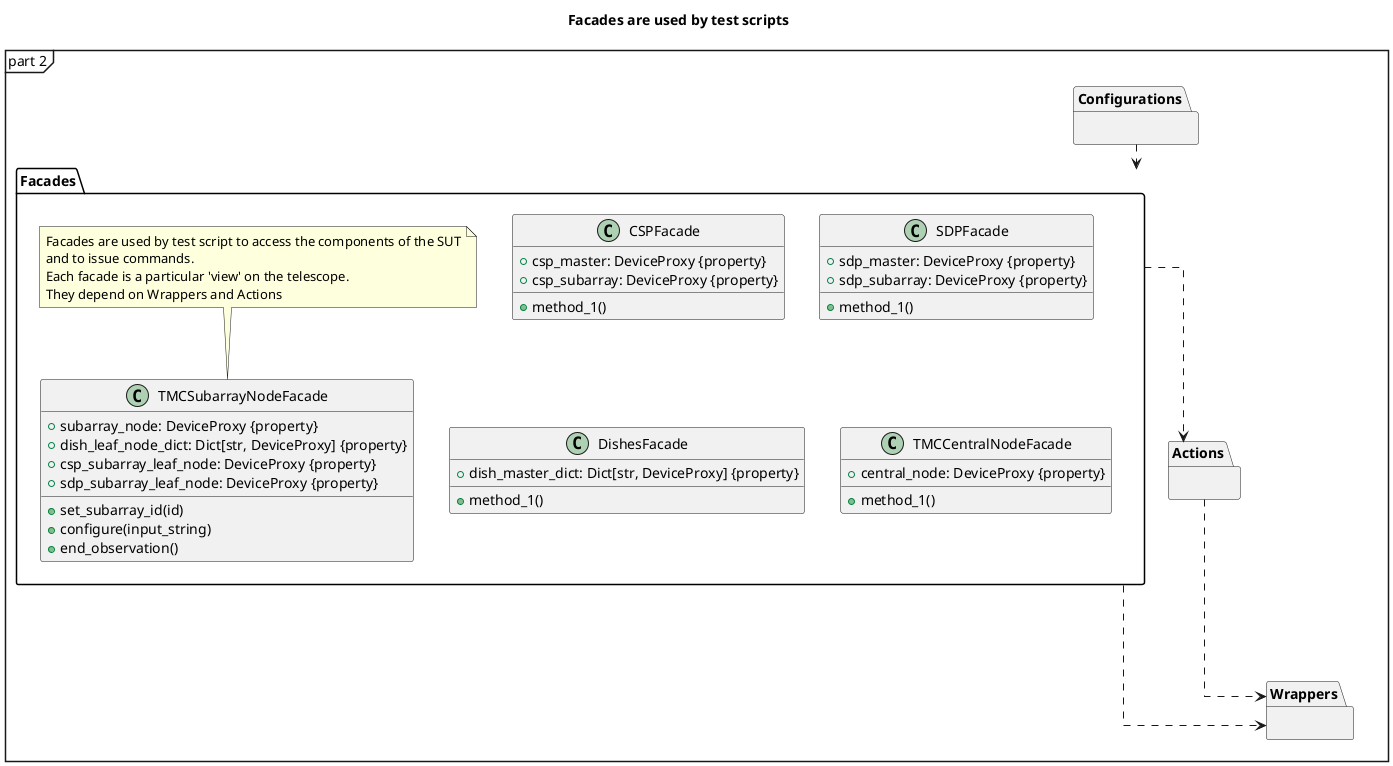 @startuml
mainframe part 2
'skinparam packageStyle rectangle
skinparam linetype ortho

title Facades are used by test scripts

' Enforce vertical layout
top to bottom direction

package "Configurations" {
}


' Facades at the top
package "Facades" {
    class TMCSubarrayNodeFacade {
        + subarray_node: DeviceProxy {property}
        + dish_leaf_node_dict: Dict[str, DeviceProxy] {property}
        + csp_subarray_leaf_node: DeviceProxy {property}
        + sdp_subarray_leaf_node: DeviceProxy {property}
        + set_subarray_id(id)
        + configure(input_string)
        + end_observation()
    }

    note top
    Facades are used by test script to access the components of the SUT
    and to issue commands.
    Each facade is a particular 'view' on the telescope.
    They depend on Wrappers and Actions
    end note

    class CSPFacade {
        + csp_master: DeviceProxy {property}
        + csp_subarray: DeviceProxy {property}
        + method_1()
    }

    class SDPFacade {
        + sdp_master: DeviceProxy {property}
        + sdp_subarray: DeviceProxy {property}
        + method_1()
    }

    class DishesFacade {
        + dish_master_dict: Dict[str, DeviceProxy] {property}
        + method_1()
    }

    class TMCCentralNodeFacade {
        + central_node: DeviceProxy {property}
        + method_1()
    }
}

'Configuration -[hidden]right- Facades

' Wrappers and Devices in the middle
package "Wrappers" {
}



package "Actions" {

}
' ensure Actions are below Wrappers
Actions ..right..> Wrappers
"Facades" ..> Actions
Configurations ..> Facades

' Stacking packages vertically
Facades -[hidden]down- "Wrappers"
Facades ..down..> "Wrappers"


@enduml